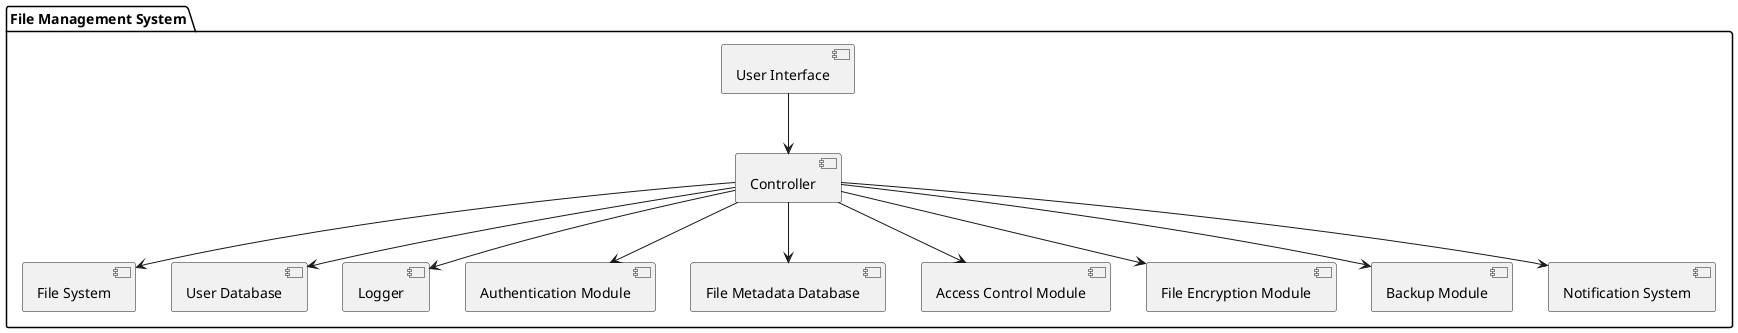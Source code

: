 @startuml component_diagram
package "File Management System" {
    [User Interface] --> [Controller]
    [Controller] --> [File System]
    [Controller] --> [User Database]
    [Controller] --> [Logger]
    [Controller] --> [Authentication Module]
    [Controller] --> [File Metadata Database]
    [Controller] --> [Access Control Module]
    [Controller] --> [File Encryption Module]
    [Controller] --> [Backup Module]
    [Controller] --> [Notification System]
}
@enduml
